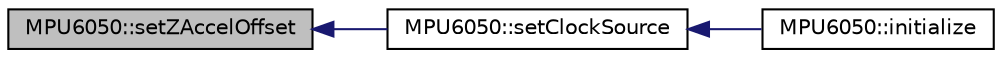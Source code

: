 digraph "MPU6050::setZAccelOffset"
{
  edge [fontname="Helvetica",fontsize="10",labelfontname="Helvetica",labelfontsize="10"];
  node [fontname="Helvetica",fontsize="10",shape=record];
  rankdir="LR";
  Node1405 [label="MPU6050::setZAccelOffset",height=0.2,width=0.4,color="black", fillcolor="grey75", style="filled", fontcolor="black"];
  Node1405 -> Node1406 [dir="back",color="midnightblue",fontsize="10",style="solid",fontname="Helvetica"];
  Node1406 [label="MPU6050::setClockSource",height=0.2,width=0.4,color="black", fillcolor="white", style="filled",URL="$class_m_p_u6050.html#a4c1cd147d038e024bdeaa053c4d77734",tooltip="Set clock source setting. "];
  Node1406 -> Node1407 [dir="back",color="midnightblue",fontsize="10",style="solid",fontname="Helvetica"];
  Node1407 [label="MPU6050::initialize",height=0.2,width=0.4,color="black", fillcolor="white", style="filled",URL="$class_m_p_u6050.html#abd8fc6c18adf158011118fbccc7e7054",tooltip="Power on and prepare for general usage. "];
}
